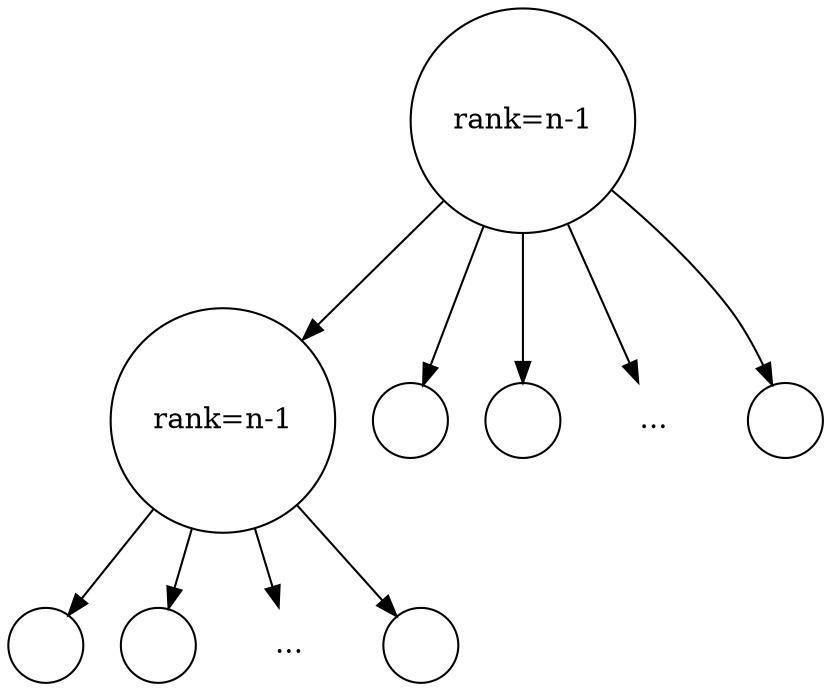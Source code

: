 digraph G{
	margin="0"
	node[shape=circle]
	tBk[label="rank=n-1"];
	tBkBk[label="rank=n-1"];
	tBkBk1[label=""];
	tBkBk2[label=""];
	tBkBketc[label="...", shape=plaintext];
	tBkBkk[label=""];
	{rank=same tBkBk1->tBkBk2->tBkBketc->tBkBkk[style=invis]}
	tBkBk->tBkBk1;
	tBkBk->tBkBk2;
	tBkBk->tBkBketc;
	tBkBk->tBkBkk;
	tBk1[label=""];
	tBk2[label=""];
	tBketc[label="...", shape=plaintext];
	tBkk[label=""];
	{rank=same tBkBk->tBk1->tBk2->tBketc->tBkk[style=invis]}
	tBk->tBkBk;
	tBk->tBk1;
	tBk->tBk2;
	tBk->tBketc;
	tBk->tBkk;
}